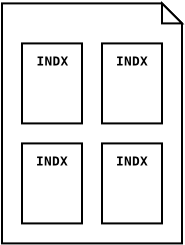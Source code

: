 <?xml version="1.0"?>
<dia:diagram xmlns:dia="http://www.lysator.liu.se/~alla/dia/">
  <dia:layer name="Background" visible="true">
    <dia:group>
      <dia:group>
        <dia:object type="Standard - Polygon" version="0" id="O0">
          <dia:attribute name="obj_pos">
            <dia:point val="4,3"/>
          </dia:attribute>
          <dia:attribute name="obj_bb">
            <dia:rectangle val="3.95,2.95;13.05,15.05"/>
          </dia:attribute>
          <dia:attribute name="poly_points">
            <dia:point val="4,3"/>
            <dia:point val="12,3"/>
            <dia:point val="13,4"/>
            <dia:point val="13,15"/>
            <dia:point val="4,15"/>
          </dia:attribute>
          <dia:attribute name="show_background">
            <dia:boolean val="true"/>
          </dia:attribute>
        </dia:object>
        <dia:object type="Standard - Polygon" version="0" id="O1">
          <dia:attribute name="obj_pos">
            <dia:point val="12,3"/>
          </dia:attribute>
          <dia:attribute name="obj_bb">
            <dia:rectangle val="11.95,2.879;13.121,4.05"/>
          </dia:attribute>
          <dia:attribute name="poly_points">
            <dia:point val="12,3"/>
            <dia:point val="12,4"/>
            <dia:point val="13,4"/>
          </dia:attribute>
          <dia:attribute name="show_background">
            <dia:boolean val="true"/>
          </dia:attribute>
        </dia:object>
      </dia:group>
      <dia:group>
        <dia:object type="Standard - Polygon" version="0" id="O2">
          <dia:attribute name="obj_pos">
            <dia:point val="5,5"/>
          </dia:attribute>
          <dia:attribute name="obj_bb">
            <dia:rectangle val="4.95,4.95;8.05,9.05"/>
          </dia:attribute>
          <dia:attribute name="poly_points">
            <dia:point val="5,5"/>
            <dia:point val="8,5"/>
            <dia:point val="8,9"/>
            <dia:point val="5,9"/>
          </dia:attribute>
          <dia:attribute name="show_background">
            <dia:boolean val="true"/>
          </dia:attribute>
        </dia:object>
        <dia:object type="Standard - Text" version="0" id="O3">
          <dia:attribute name="obj_pos">
            <dia:point val="6.5,6.1"/>
          </dia:attribute>
          <dia:attribute name="obj_bb">
            <dia:rectangle val="5.43,5.505;7.57,6.305"/>
          </dia:attribute>
          <dia:attribute name="text">
            <dia:composite type="text">
              <dia:attribute name="string">
                <dia:string>#INDX#</dia:string>
              </dia:attribute>
              <dia:attribute name="font">
                <dia:font name="Courier-Bold"/>
              </dia:attribute>
              <dia:attribute name="height">
                <dia:real val="0.8"/>
              </dia:attribute>
              <dia:attribute name="pos">
                <dia:point val="6.5,6.1"/>
              </dia:attribute>
              <dia:attribute name="color">
                <dia:color val="#000000"/>
              </dia:attribute>
              <dia:attribute name="alignment">
                <dia:enum val="1"/>
              </dia:attribute>
            </dia:composite>
          </dia:attribute>
        </dia:object>
      </dia:group>
      <dia:group>
        <dia:object type="Standard - Polygon" version="0" id="O4">
          <dia:attribute name="obj_pos">
            <dia:point val="9,5"/>
          </dia:attribute>
          <dia:attribute name="obj_bb">
            <dia:rectangle val="8.95,4.95;12.05,9.05"/>
          </dia:attribute>
          <dia:attribute name="poly_points">
            <dia:point val="9,5"/>
            <dia:point val="12,5"/>
            <dia:point val="12,9"/>
            <dia:point val="9,9"/>
          </dia:attribute>
          <dia:attribute name="show_background">
            <dia:boolean val="true"/>
          </dia:attribute>
        </dia:object>
        <dia:object type="Standard - Text" version="0" id="O5">
          <dia:attribute name="obj_pos">
            <dia:point val="10.5,6.1"/>
          </dia:attribute>
          <dia:attribute name="obj_bb">
            <dia:rectangle val="9.38,5.505;11.57,6.305"/>
          </dia:attribute>
          <dia:attribute name="text">
            <dia:composite type="text">
              <dia:attribute name="string">
                <dia:string>#INDX#</dia:string>
              </dia:attribute>
              <dia:attribute name="font">
                <dia:font name="Courier-Bold"/>
              </dia:attribute>
              <dia:attribute name="height">
                <dia:real val="0.8"/>
              </dia:attribute>
              <dia:attribute name="pos">
                <dia:point val="10.5,6.1"/>
              </dia:attribute>
              <dia:attribute name="color">
                <dia:color val="#000000"/>
              </dia:attribute>
              <dia:attribute name="alignment">
                <dia:enum val="1"/>
              </dia:attribute>
            </dia:composite>
          </dia:attribute>
        </dia:object>
      </dia:group>
      <dia:group>
        <dia:object type="Standard - Polygon" version="0" id="O6">
          <dia:attribute name="obj_pos">
            <dia:point val="5,10"/>
          </dia:attribute>
          <dia:attribute name="obj_bb">
            <dia:rectangle val="4.95,9.95;8.05,14.05"/>
          </dia:attribute>
          <dia:attribute name="poly_points">
            <dia:point val="5,10"/>
            <dia:point val="8,10"/>
            <dia:point val="8,14"/>
            <dia:point val="5,14"/>
          </dia:attribute>
          <dia:attribute name="show_background">
            <dia:boolean val="true"/>
          </dia:attribute>
        </dia:object>
        <dia:object type="Standard - Text" version="0" id="O7">
          <dia:attribute name="obj_pos">
            <dia:point val="6.5,11.1"/>
          </dia:attribute>
          <dia:attribute name="obj_bb">
            <dia:rectangle val="5.38,10.505;7.57,11.305"/>
          </dia:attribute>
          <dia:attribute name="text">
            <dia:composite type="text">
              <dia:attribute name="string">
                <dia:string>#INDX#</dia:string>
              </dia:attribute>
              <dia:attribute name="font">
                <dia:font name="Courier-Bold"/>
              </dia:attribute>
              <dia:attribute name="height">
                <dia:real val="0.8"/>
              </dia:attribute>
              <dia:attribute name="pos">
                <dia:point val="6.5,11.1"/>
              </dia:attribute>
              <dia:attribute name="color">
                <dia:color val="#000000"/>
              </dia:attribute>
              <dia:attribute name="alignment">
                <dia:enum val="1"/>
              </dia:attribute>
            </dia:composite>
          </dia:attribute>
        </dia:object>
      </dia:group>
      <dia:group>
        <dia:object type="Standard - Polygon" version="0" id="O8">
          <dia:attribute name="obj_pos">
            <dia:point val="9,10"/>
          </dia:attribute>
          <dia:attribute name="obj_bb">
            <dia:rectangle val="8.95,9.95;12.05,14.05"/>
          </dia:attribute>
          <dia:attribute name="poly_points">
            <dia:point val="9,10"/>
            <dia:point val="12,10"/>
            <dia:point val="12,14"/>
            <dia:point val="9,14"/>
          </dia:attribute>
          <dia:attribute name="show_background">
            <dia:boolean val="true"/>
          </dia:attribute>
        </dia:object>
        <dia:object type="Standard - Text" version="0" id="O9">
          <dia:attribute name="obj_pos">
            <dia:point val="10.5,11.1"/>
          </dia:attribute>
          <dia:attribute name="obj_bb">
            <dia:rectangle val="9.38,10.505;11.57,11.305"/>
          </dia:attribute>
          <dia:attribute name="text">
            <dia:composite type="text">
              <dia:attribute name="string">
                <dia:string>#INDX#</dia:string>
              </dia:attribute>
              <dia:attribute name="font">
                <dia:font name="Courier-Bold"/>
              </dia:attribute>
              <dia:attribute name="height">
                <dia:real val="0.8"/>
              </dia:attribute>
              <dia:attribute name="pos">
                <dia:point val="10.5,11.1"/>
              </dia:attribute>
              <dia:attribute name="color">
                <dia:color val="#000000"/>
              </dia:attribute>
              <dia:attribute name="alignment">
                <dia:enum val="1"/>
              </dia:attribute>
            </dia:composite>
          </dia:attribute>
        </dia:object>
      </dia:group>
    </dia:group>
  </dia:layer>
</dia:diagram>
